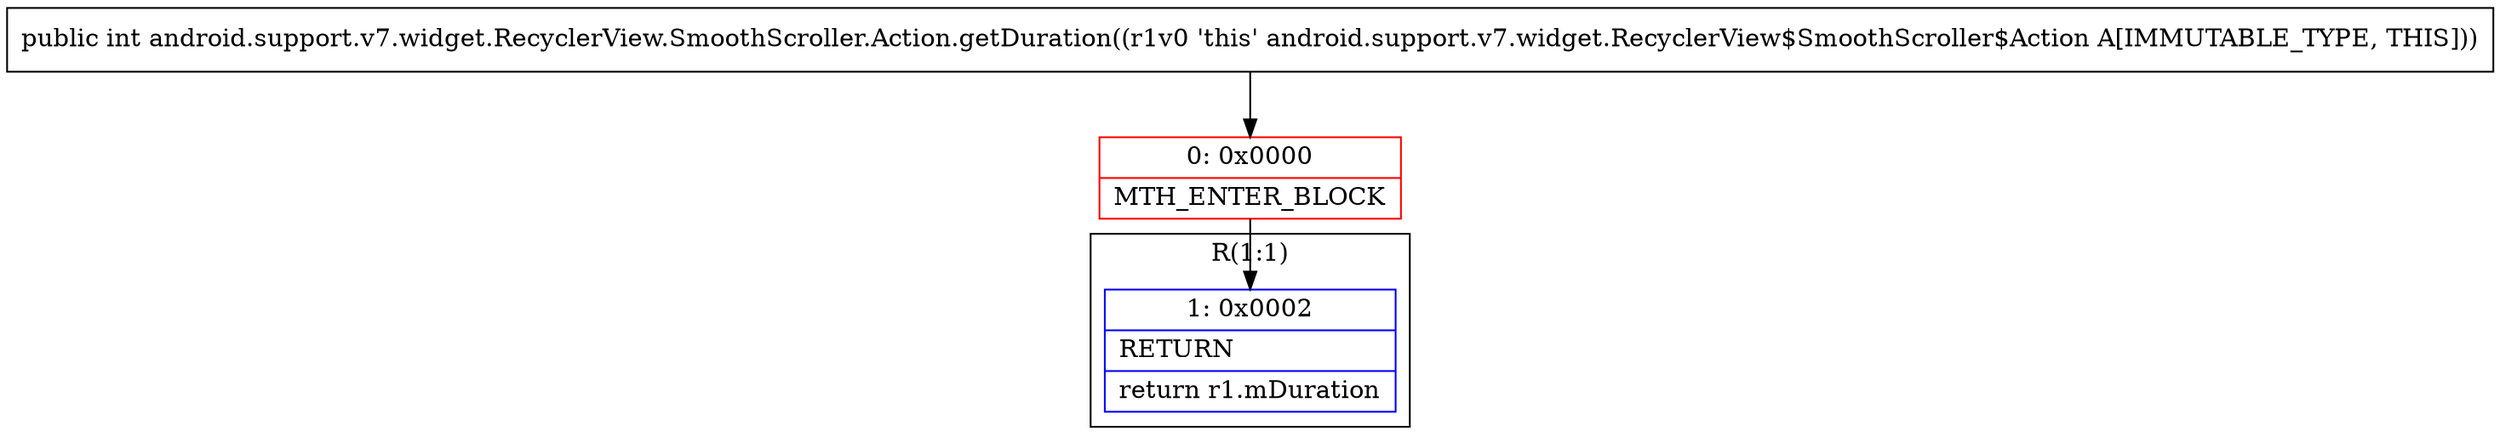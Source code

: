 digraph "CFG forandroid.support.v7.widget.RecyclerView.SmoothScroller.Action.getDuration()I" {
subgraph cluster_Region_786723453 {
label = "R(1:1)";
node [shape=record,color=blue];
Node_1 [shape=record,label="{1\:\ 0x0002|RETURN\l|return r1.mDuration\l}"];
}
Node_0 [shape=record,color=red,label="{0\:\ 0x0000|MTH_ENTER_BLOCK\l}"];
MethodNode[shape=record,label="{public int android.support.v7.widget.RecyclerView.SmoothScroller.Action.getDuration((r1v0 'this' android.support.v7.widget.RecyclerView$SmoothScroller$Action A[IMMUTABLE_TYPE, THIS])) }"];
MethodNode -> Node_0;
Node_0 -> Node_1;
}

